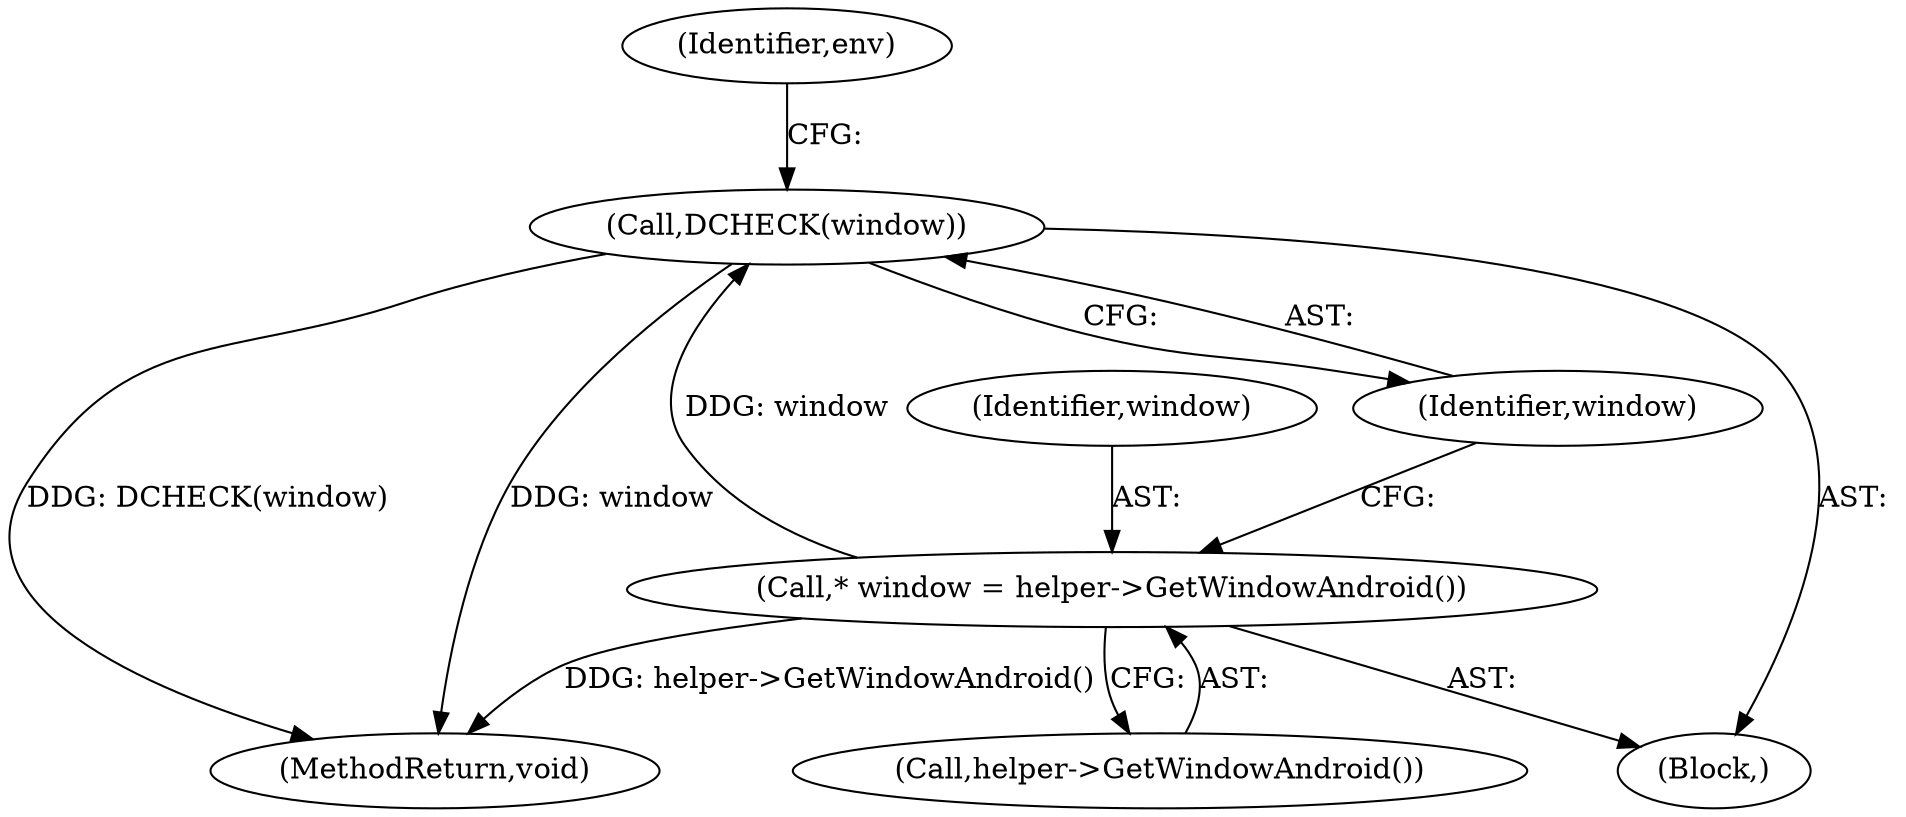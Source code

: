digraph "1_Chrome_dcd10462fb49c72544719c490238f3a35edf3fc6_0@pointer" {
"1000119" [label="(Call,DCHECK(window))"];
"1000116" [label="(Call,* window = helper->GetWindowAndroid())"];
"1000117" [label="(Identifier,window)"];
"1000136" [label="(MethodReturn,void)"];
"1000116" [label="(Call,* window = helper->GetWindowAndroid())"];
"1000119" [label="(Call,DCHECK(window))"];
"1000106" [label="(Block,)"];
"1000120" [label="(Identifier,window)"];
"1000123" [label="(Identifier,env)"];
"1000118" [label="(Call,helper->GetWindowAndroid())"];
"1000119" -> "1000106"  [label="AST: "];
"1000119" -> "1000120"  [label="CFG: "];
"1000120" -> "1000119"  [label="AST: "];
"1000123" -> "1000119"  [label="CFG: "];
"1000119" -> "1000136"  [label="DDG: DCHECK(window)"];
"1000119" -> "1000136"  [label="DDG: window"];
"1000116" -> "1000119"  [label="DDG: window"];
"1000116" -> "1000106"  [label="AST: "];
"1000116" -> "1000118"  [label="CFG: "];
"1000117" -> "1000116"  [label="AST: "];
"1000118" -> "1000116"  [label="AST: "];
"1000120" -> "1000116"  [label="CFG: "];
"1000116" -> "1000136"  [label="DDG: helper->GetWindowAndroid()"];
}
